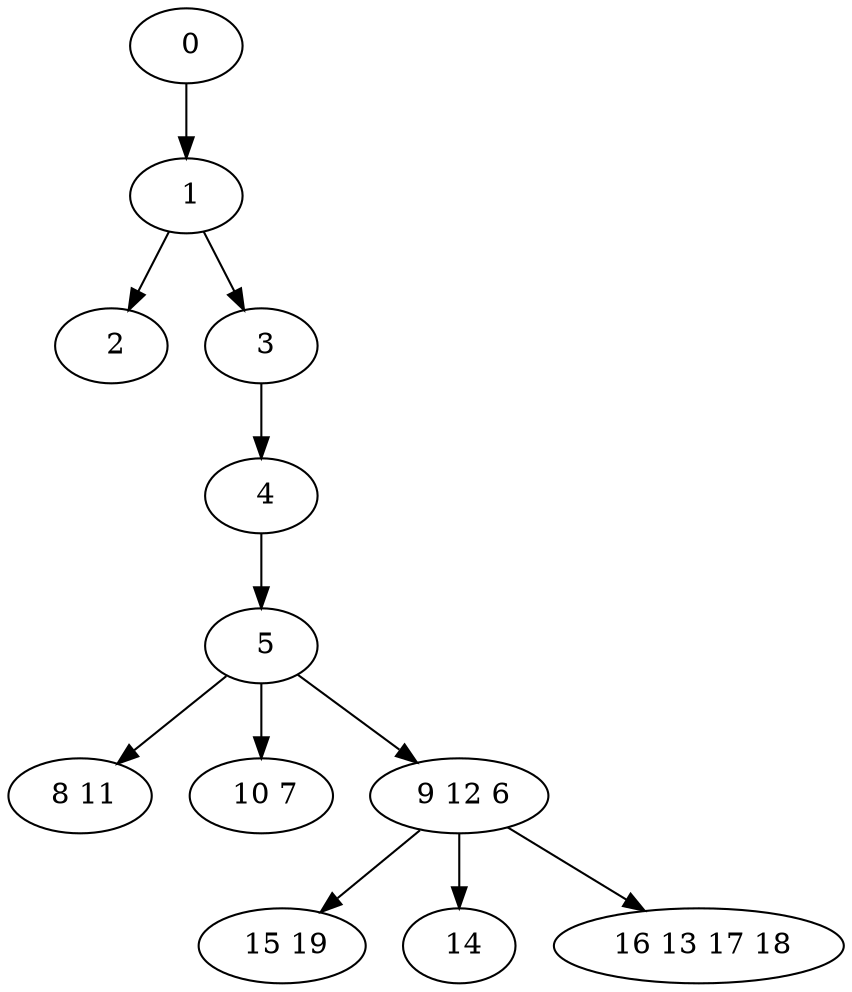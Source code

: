 digraph mytree {
" 0" -> " 1";
" 1" -> " 2";
" 1" -> " 3";
" 2";
" 3" -> " 4";
" 4" -> " 5";
" 5" -> " 8 11";
" 5" -> " 10 7";
" 5" -> " 9 12 6";
" 8 11";
" 10 7";
" 9 12 6" -> " 15 19";
" 9 12 6" -> " 14";
" 9 12 6" -> " 16 13 17 18";
" 15 19";
" 14";
" 16 13 17 18";
}
